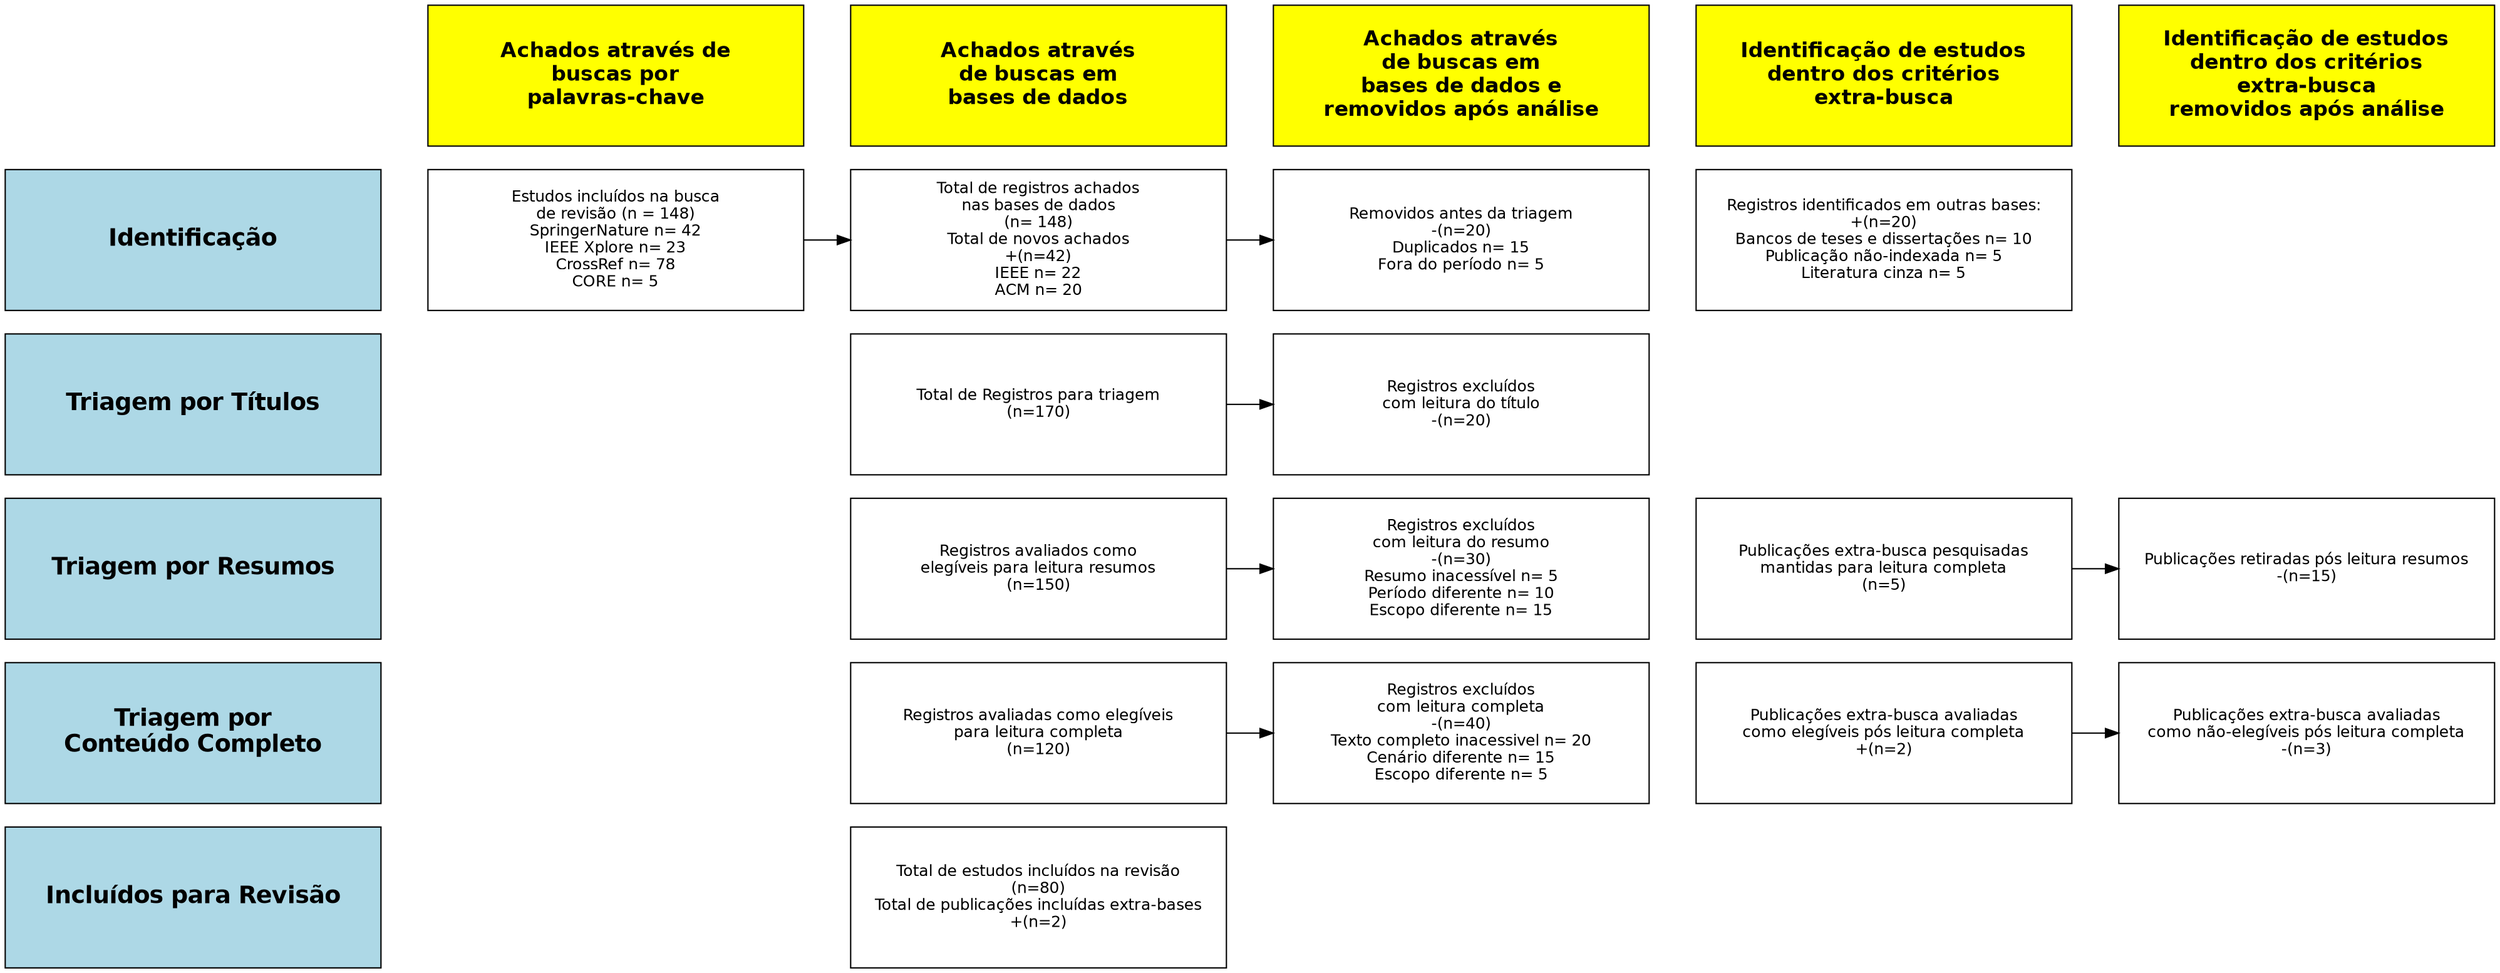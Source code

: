 digraph {
	rankdir=LR size="120,120"
	node [shape=rectangle]
	r5c0 [label="Incluídos para Revisão" fillcolor=lightblue fontcolor=black fontname="Helvetica-Bold" fontsize=18 height=1.5 style=filled width=4]
	r5c1 [height=0 style=invis width=0]
	r5c0 -> r5c1 [style=invis]
	r5c2 [label="Total de estudos incluídos na revisão
(n=80)
Total de publicações incluídas extra-bases
+(n=2)" fillcolor=white fontcolor=black fontname=Helvetica fontsize=12 height=1.5 style=filled width=4]
	r5c1 -> r5c2 [style=invis]
	{
		rank=same
	}
	r4c0 [label="Triagem por
Conteúdo Completo" fillcolor=lightblue fontcolor=black fontname="Helvetica-Bold" fontsize=18 height=1.5 style=filled width=4]
	r4c1 [height=0 style=invis width=0]
	r4c0 -> r4c1 [style=invis]
	r4c2 [label="Registros avaliadas como elegíveis
para leitura completa
(n=120)" fillcolor=white fontcolor=black fontname=Helvetica fontsize=12 height=1.5 style=filled width=4]
	r4c3 [label="Registros excluídos
com leitura completa
-(n=40)
Texto completo inacessivel n= 20
Cenário diferente n= 15
Escopo diferente n= 5" fillcolor=white fontcolor=black fontname=Helvetica fontsize=12 height=1.5 style=filled width=4]
	r4c1 -> r4c2 [style=invis]
	r4c4 [label="Publicações extra-busca avaliadas
como elegíveis pós leitura completa
+(n=2)" fillcolor=white fontcolor=black fontname=Helvetica fontsize=12 height=1.5 style=filled width=4]
	r4c5 [label="Publicações extra-busca avaliadas
como não-elegíveis pós leitura completa
-(n=3)" fillcolor=white fontcolor=black fontname=Helvetica fontsize=12 height=1.5 style=filled width=4]
	r4c3 -> r4c4 [style=invis]
	{
		rank=same
	}
	r3c0 [label="Triagem por Resumos" fillcolor=lightblue fontcolor=black fontname="Helvetica-Bold" fontsize=18 height=1.5 style=filled width=4]
	r3c1 [height=0 style=invis width=0]
	r3c0 -> r3c1 [style=invis]
	r3c2 [label="Registros avaliados como
elegíveis para leitura resumos
(n=150)" fillcolor=white fontcolor=black fontname=Helvetica fontsize=12 height=1.5 style=filled width=4]
	r3c3 [label="Registros excluídos
com leitura do resumo
-(n=30)
Resumo inacessível n= 5
Período diferente n= 10
Escopo diferente n= 15" fillcolor=white fontcolor=black fontname=Helvetica fontsize=12 height=1.5 style=filled width=4]
	r3c1 -> r3c2 [style=invis]
	r3c4 [label="Publicações extra-busca pesquisadas
mantidas para leitura completa
(n=5)" fillcolor=white fontcolor=black fontname=Helvetica fontsize=12 height=1.5 style=filled width=4]
	r3c5 [label="Publicações retiradas pós leitura resumos
-(n=15)" fillcolor=white fontcolor=black fontname=Helvetica fontsize=12 height=1.5 style=filled width=4]
	r3c3 -> r3c4 [style=invis]
	r3c4 -> r3c5 [constraint=true]
	{
		rank=same
	}
	r2c0 [label="Triagem por Títulos" fillcolor=lightblue fontcolor=black fontname="Helvetica-Bold" fontsize=18 height=1.5 style=filled width=4]
	r2c1 [height=0 style=invis width=0]
	r2c0 -> r2c1 [style=invis]
	r2c2 [label="Total de Registros para triagem
(n=170)" fillcolor=white fontcolor=black fontname=Helvetica fontsize=12 height=1.5 style=filled width=4]
	r2c3 [label="Registros excluídos
com leitura do título
-(n=20)" fillcolor=white fontcolor=black fontname=Helvetica fontsize=12 height=1.5 style=filled width=4]
	r2c1 -> r2c2 [style=invis]
	r2c4 [height=0 style=invis width=0]
	r2c3 -> r2c4 [style=invis]
	{
		rank=same
	}
	r1c0 [label="Identificação" fillcolor=lightblue fontcolor=black fontname="Helvetica-Bold" fontsize=18 height=1.5 style=filled width=4]
	r1c1 [label="Estudos incluídos na busca
de revisão (n = 148)
SpringerNature n= 42
IEEE Xplore n= 23
CrossRef n= 78
CORE n= 5" fillcolor=white fontcolor=black fontname=Helvetica fontsize=12 height=1.5 style=filled width=4]
	r1c2 [label="Total de registros achados
nas bases de dados
(n= 148)
Total de novos achados
+(n=42)
IEEE n= 22
ACM n= 20" fillcolor=white fontcolor=black fontname=Helvetica fontsize=12 height=1.5 style=filled width=4]
	r1c3 [label="Removidos antes da triagem
-(n=20)
Duplicados n= 15
Fora do período n= 5" fillcolor=white fontcolor=black fontname=Helvetica fontsize=12 height=1.5 style=filled width=4]
	r1c4 [label="Registros identificados em outras bases:
+(n=20)
Bancos de teses e dissertações n= 10
Publicação não-indexada n= 5
Literatura cinza n= 5" fillcolor=white fontcolor=black fontname=Helvetica fontsize=12 height=1.5 style=filled width=4]
	r1c0 -> r1c1 [style=invis]
	{
		rank=same
	}
	r0c1 [label="Achados através de
buscas por
palavras-chave" fillcolor=yellow fontcolor=black fontname="Helvetica-Bold" fontsize=16 height=1.5 style=filled width=4]
	r0c2 [label="Achados através
de buscas em
bases de dados" fillcolor=yellow fontcolor=black fontname="Helvetica-Bold" fontsize=16 height=1.5 style=filled width=4]
	r0c3 [label="Achados através
de buscas em
bases de dados e
removidos após análise" fillcolor=yellow fontcolor=black fontname="Helvetica-Bold" fontsize=16 height=1.5 style=filled width=4]
	r0c4 [label="Identificação de estudos
dentro dos critérios
extra-busca" fillcolor=yellow fontcolor=black fontname="Helvetica-Bold" fontsize=16 height=1.5 style=filled width=4]
	r0c5 [label="Identificação de estudos
dentro dos critérios
extra-busca
removidos após análise" fillcolor=yellow fontcolor=black fontname="Helvetica-Bold" fontsize=16 height=1.5 style=filled width=4]
	{
		rank=same
	}
	{
		rank=same
		r0c0 [height=0 style=invis width=0]
	}
	r0c0 -> r0c1 [style=invis]
	r0c1 -> r0c2 [style=invis]
	r0c2 -> r0c3 [style=invis]
	r0c3 -> r0c4 [style=invis]
	r0c4 -> r0c5 [style=invis]
	r1c1 -> r1c2 [constraint=true]
	r1c2 -> r1c3 [constraint=true]
	r1c3 -> r1c4 [style=invis]
	r2c2 -> r2c3 [constraint=true]
	r2c3 -> r2c4 [style=invis]
	r3c2 -> r3c3 [constraint=true]
	r4c2 -> r4c3 [constraint=true]
	r4c3 -> r4c4 [style=invis]
	r4c4 -> r4c5 [constraint=true]
	r5c0 -> r5c1 [style=invis]
	r5c1 -> r5c2 [style=invis]
}
